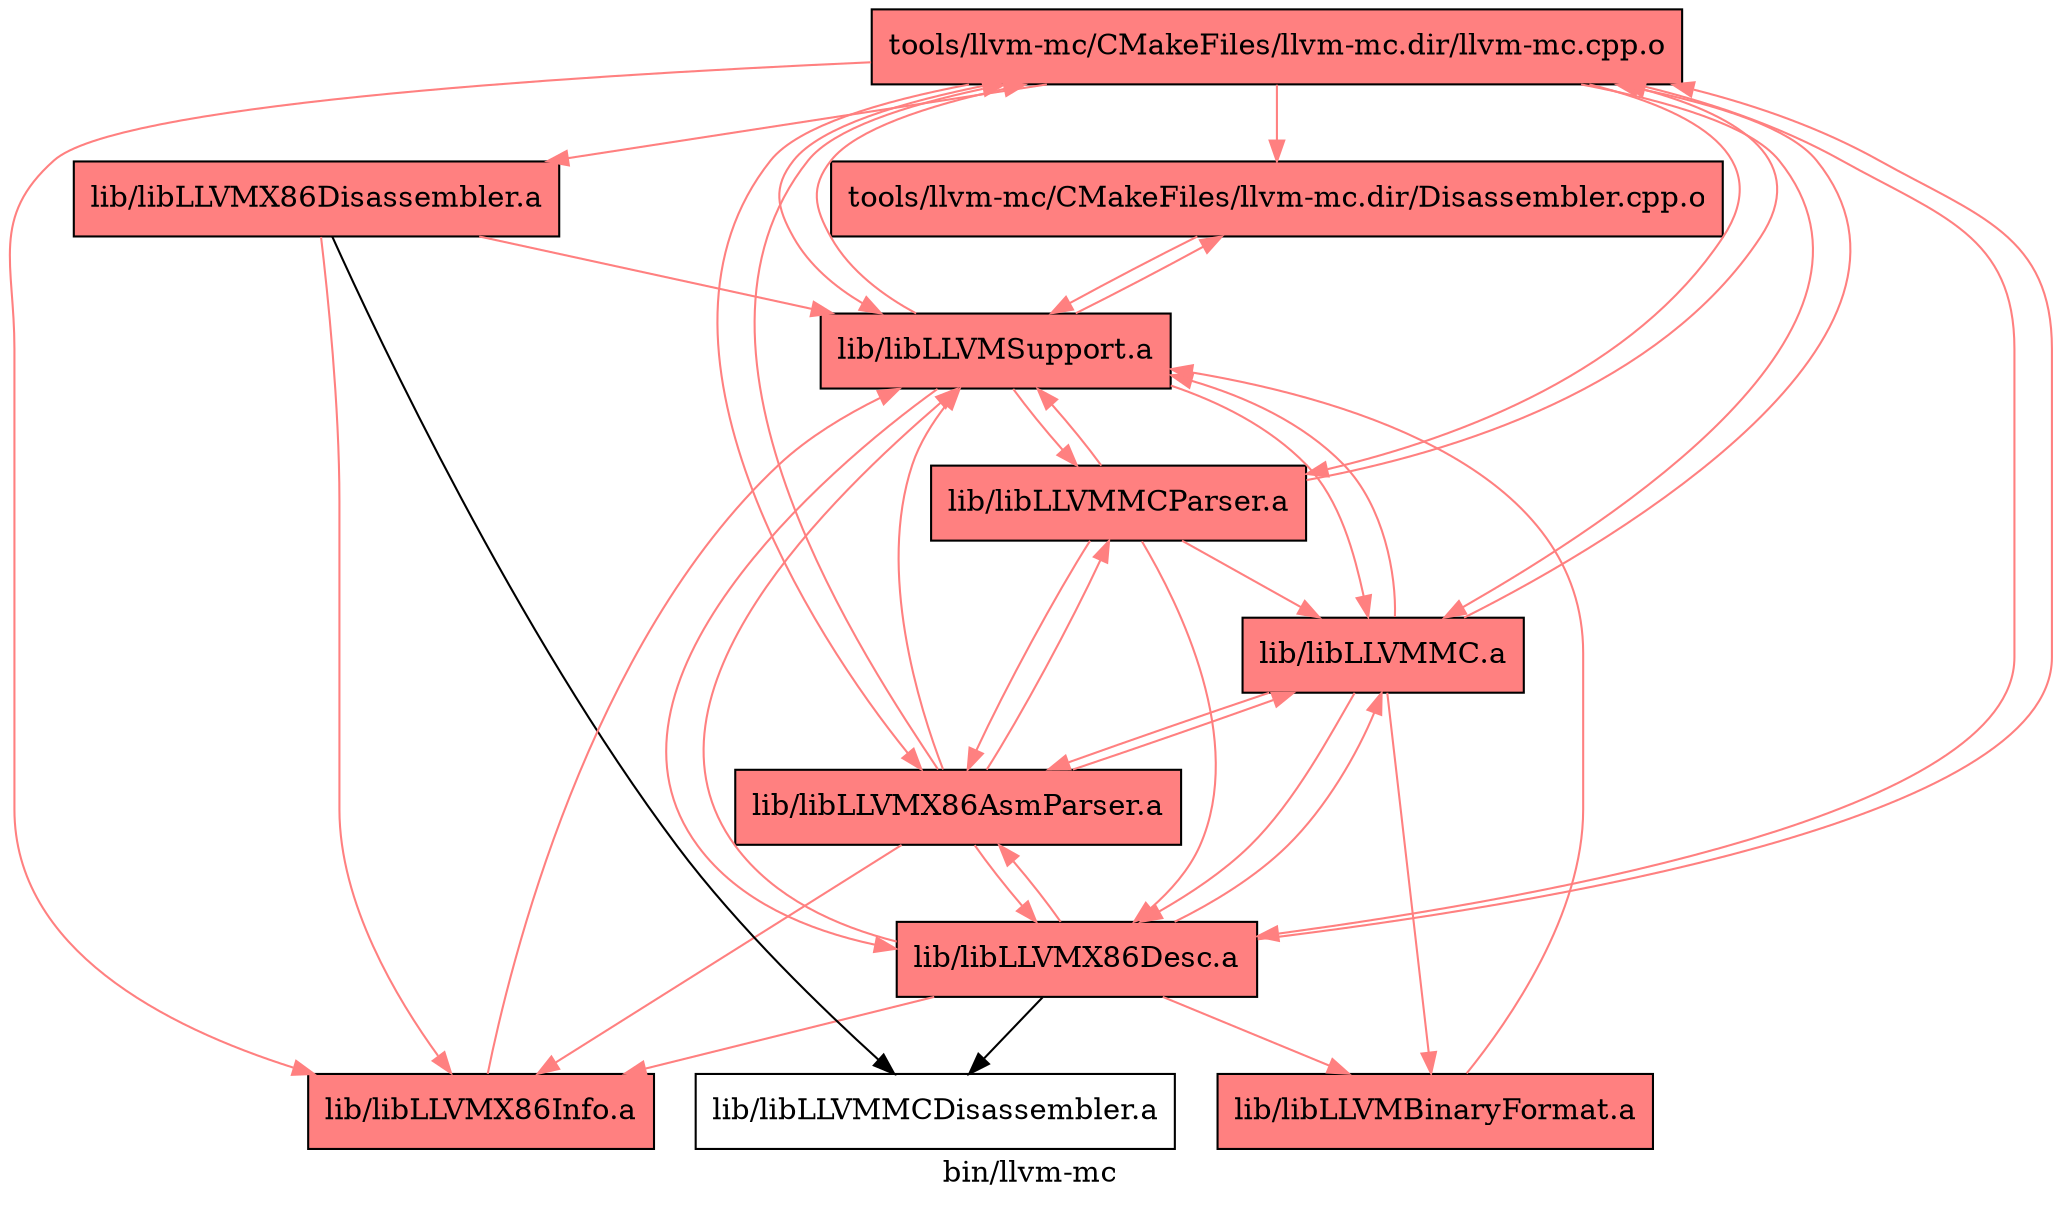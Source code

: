 digraph "bin/llvm-mc" {
	label="bin/llvm-mc";

	Node0x559e5d5ba628 [shape=record,shape=record,style=filled,fillcolor="1.000000 0.5 1",label="{tools/llvm-mc/CMakeFiles/llvm-mc.dir/llvm-mc.cpp.o}"];
	Node0x559e5d5ba628 -> Node0x559e5d5b8b48[color="1.000000 0.5 1"];
	Node0x559e5d5ba628 -> Node0x559e5d5bbfc8[color="1.000000 0.5 1"];
	Node0x559e5d5ba628 -> Node0x559e5d5bc4c8[color="1.000000 0.5 1"];
	Node0x559e5d5ba628 -> Node0x559e5d5b8508[color="1.000000 0.5 1"];
	Node0x559e5d5ba628 -> Node0x559e5d5bc9c8[color="1.000000 0.5 1"];
	Node0x559e5d5ba628 -> Node0x559e5d5bcec8[color="1.000000 0.5 1"];
	Node0x559e5d5ba628 -> Node0x559e5d5b8a08[color="1.000000 0.5 1"];
	Node0x559e5d5ba628 -> Node0x559e5d5b8f08[color="1.000000 0.5 1"];
	Node0x559e5d5b8b48 [shape=record,shape=record,style=filled,fillcolor="1.000000 0.5 1",label="{tools/llvm-mc/CMakeFiles/llvm-mc.dir/Disassembler.cpp.o}"];
	Node0x559e5d5b8b48 -> Node0x559e5d5b8f08[color="1.000000 0.5 1"];
	Node0x559e5d5bbfc8 [shape=record,shape=record,style=filled,fillcolor="1.000000 0.5 1",label="{lib/libLLVMX86AsmParser.a}"];
	Node0x559e5d5bbfc8 -> Node0x559e5d5ba628[color="1.000000 0.5 1"];
	Node0x559e5d5bbfc8 -> Node0x559e5d5bc4c8[color="1.000000 0.5 1"];
	Node0x559e5d5bbfc8 -> Node0x559e5d5bcec8[color="1.000000 0.5 1"];
	Node0x559e5d5bbfc8 -> Node0x559e5d5b8508[color="1.000000 0.5 1"];
	Node0x559e5d5bbfc8 -> Node0x559e5d5b8a08[color="1.000000 0.5 1"];
	Node0x559e5d5bbfc8 -> Node0x559e5d5b8f08[color="1.000000 0.5 1"];
	Node0x559e5d5bc4c8 [shape=record,shape=record,style=filled,fillcolor="1.000000 0.5 1",label="{lib/libLLVMX86Desc.a}"];
	Node0x559e5d5bc4c8 -> Node0x559e5d5ba628[color="1.000000 0.5 1"];
	Node0x559e5d5bc4c8 -> Node0x559e5d5b8508[color="1.000000 0.5 1"];
	Node0x559e5d5bc4c8 -> Node0x559e5d5b8f08[color="1.000000 0.5 1"];
	Node0x559e5d5bc4c8 -> Node0x559e5d5bcec8[color="1.000000 0.5 1"];
	Node0x559e5d5bc4c8 -> Node0x559e5d5b9408;
	Node0x559e5d5bc4c8 -> Node0x559e5d5bbfc8[color="1.000000 0.5 1"];
	Node0x559e5d5bc4c8 -> Node0x559e5d5b9f48[color="1.000000 0.5 1"];
	Node0x559e5d5b8508 [shape=record,shape=record,style=filled,fillcolor="1.000000 0.5 1",label="{lib/libLLVMMC.a}"];
	Node0x559e5d5b8508 -> Node0x559e5d5bc4c8[color="1.000000 0.5 1"];
	Node0x559e5d5b8508 -> Node0x559e5d5b8f08[color="1.000000 0.5 1"];
	Node0x559e5d5b8508 -> Node0x559e5d5ba628[color="1.000000 0.5 1"];
	Node0x559e5d5b8508 -> Node0x559e5d5bbfc8[color="1.000000 0.5 1"];
	Node0x559e5d5b8508 -> Node0x559e5d5b9f48[color="1.000000 0.5 1"];
	Node0x559e5d5bc9c8 [shape=record,shape=record,style=filled,fillcolor="1.000000 0.5 1",label="{lib/libLLVMX86Disassembler.a}"];
	Node0x559e5d5bc9c8 -> Node0x559e5d5bcec8[color="1.000000 0.5 1"];
	Node0x559e5d5bc9c8 -> Node0x559e5d5b8f08[color="1.000000 0.5 1"];
	Node0x559e5d5bc9c8 -> Node0x559e5d5b9408;
	Node0x559e5d5bcec8 [shape=record,shape=record,style=filled,fillcolor="1.000000 0.5 1",label="{lib/libLLVMX86Info.a}"];
	Node0x559e5d5bcec8 -> Node0x559e5d5b8f08[color="1.000000 0.5 1"];
	Node0x559e5d5b8a08 [shape=record,shape=record,style=filled,fillcolor="1.000000 0.5 1",label="{lib/libLLVMMCParser.a}"];
	Node0x559e5d5b8a08 -> Node0x559e5d5ba628[color="1.000000 0.5 1"];
	Node0x559e5d5b8a08 -> Node0x559e5d5b8508[color="1.000000 0.5 1"];
	Node0x559e5d5b8a08 -> Node0x559e5d5b8f08[color="1.000000 0.5 1"];
	Node0x559e5d5b8a08 -> Node0x559e5d5bbfc8[color="1.000000 0.5 1"];
	Node0x559e5d5b8a08 -> Node0x559e5d5bc4c8[color="1.000000 0.5 1"];
	Node0x559e5d5b8f08 [shape=record,shape=record,style=filled,fillcolor="1.000000 0.5 1",label="{lib/libLLVMSupport.a}"];
	Node0x559e5d5b8f08 -> Node0x559e5d5b8508[color="1.000000 0.5 1"];
	Node0x559e5d5b8f08 -> Node0x559e5d5b8a08[color="1.000000 0.5 1"];
	Node0x559e5d5b8f08 -> Node0x559e5d5ba628[color="1.000000 0.5 1"];
	Node0x559e5d5b8f08 -> Node0x559e5d5bc4c8[color="1.000000 0.5 1"];
	Node0x559e5d5b8f08 -> Node0x559e5d5b8b48[color="1.000000 0.5 1"];
	Node0x559e5d5b9408 [shape=record,shape=record,label="{lib/libLLVMMCDisassembler.a}"];
	Node0x559e5d5b9f48 [shape=record,shape=record,style=filled,fillcolor="1.000000 0.5 1",label="{lib/libLLVMBinaryFormat.a}"];
	Node0x559e5d5b9f48 -> Node0x559e5d5b8f08[color="1.000000 0.5 1"];
}
